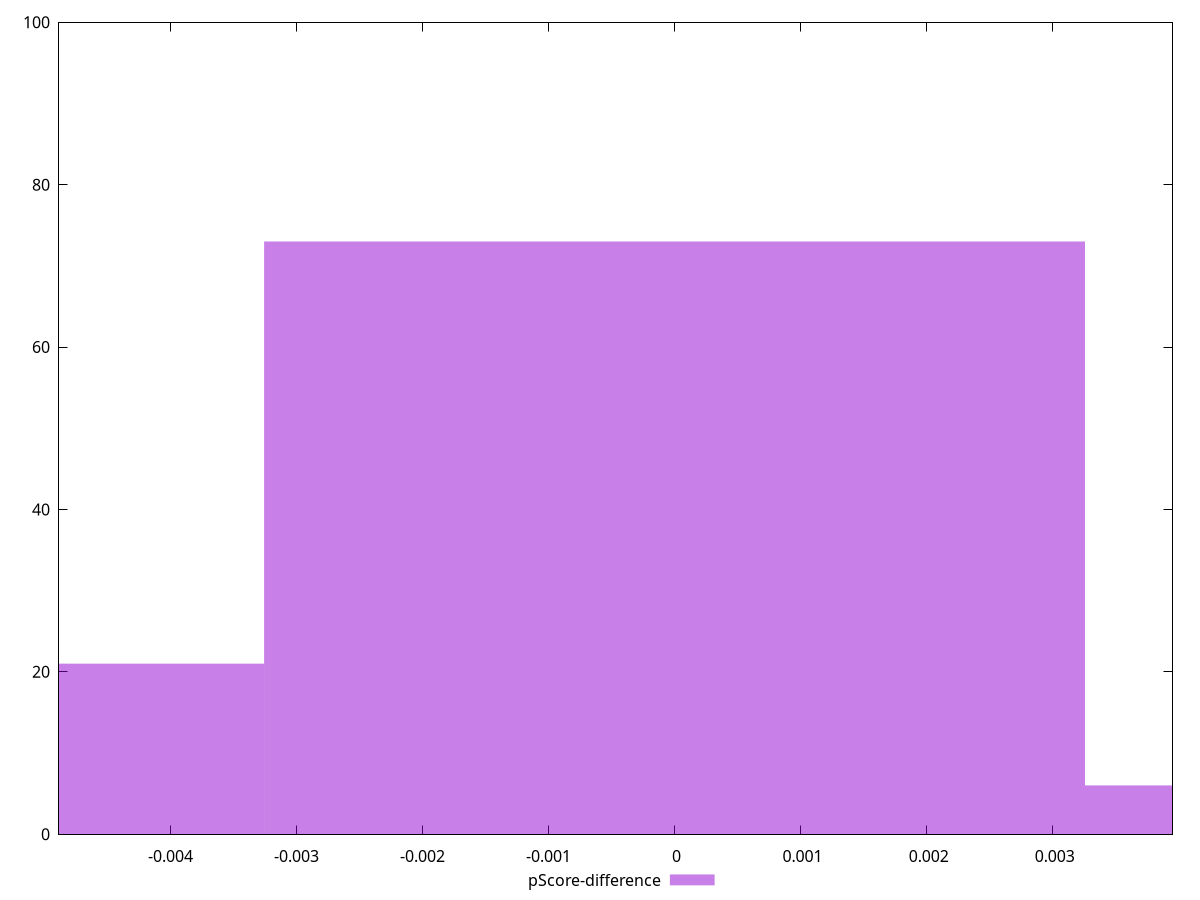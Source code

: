 reset

$pScoreDifference <<EOF
0 73
-0.006512802662641516 21
0.006512802662641516 6
EOF

set key outside below
set boxwidth 0.006512802662641516
set xrange [-0.004883752116671913:0.003950710999721663]
set yrange [0:100]
set trange [0:100]
set style fill transparent solid 0.5 noborder
set terminal svg size 640, 490 enhanced background rgb 'white'
set output "reports/report_00030_2021-02-24T20-42-31.540Z/max-potential-fid/samples/astro/pScore-difference/histogram.svg"

plot $pScoreDifference title "pScore-difference" with boxes

reset
